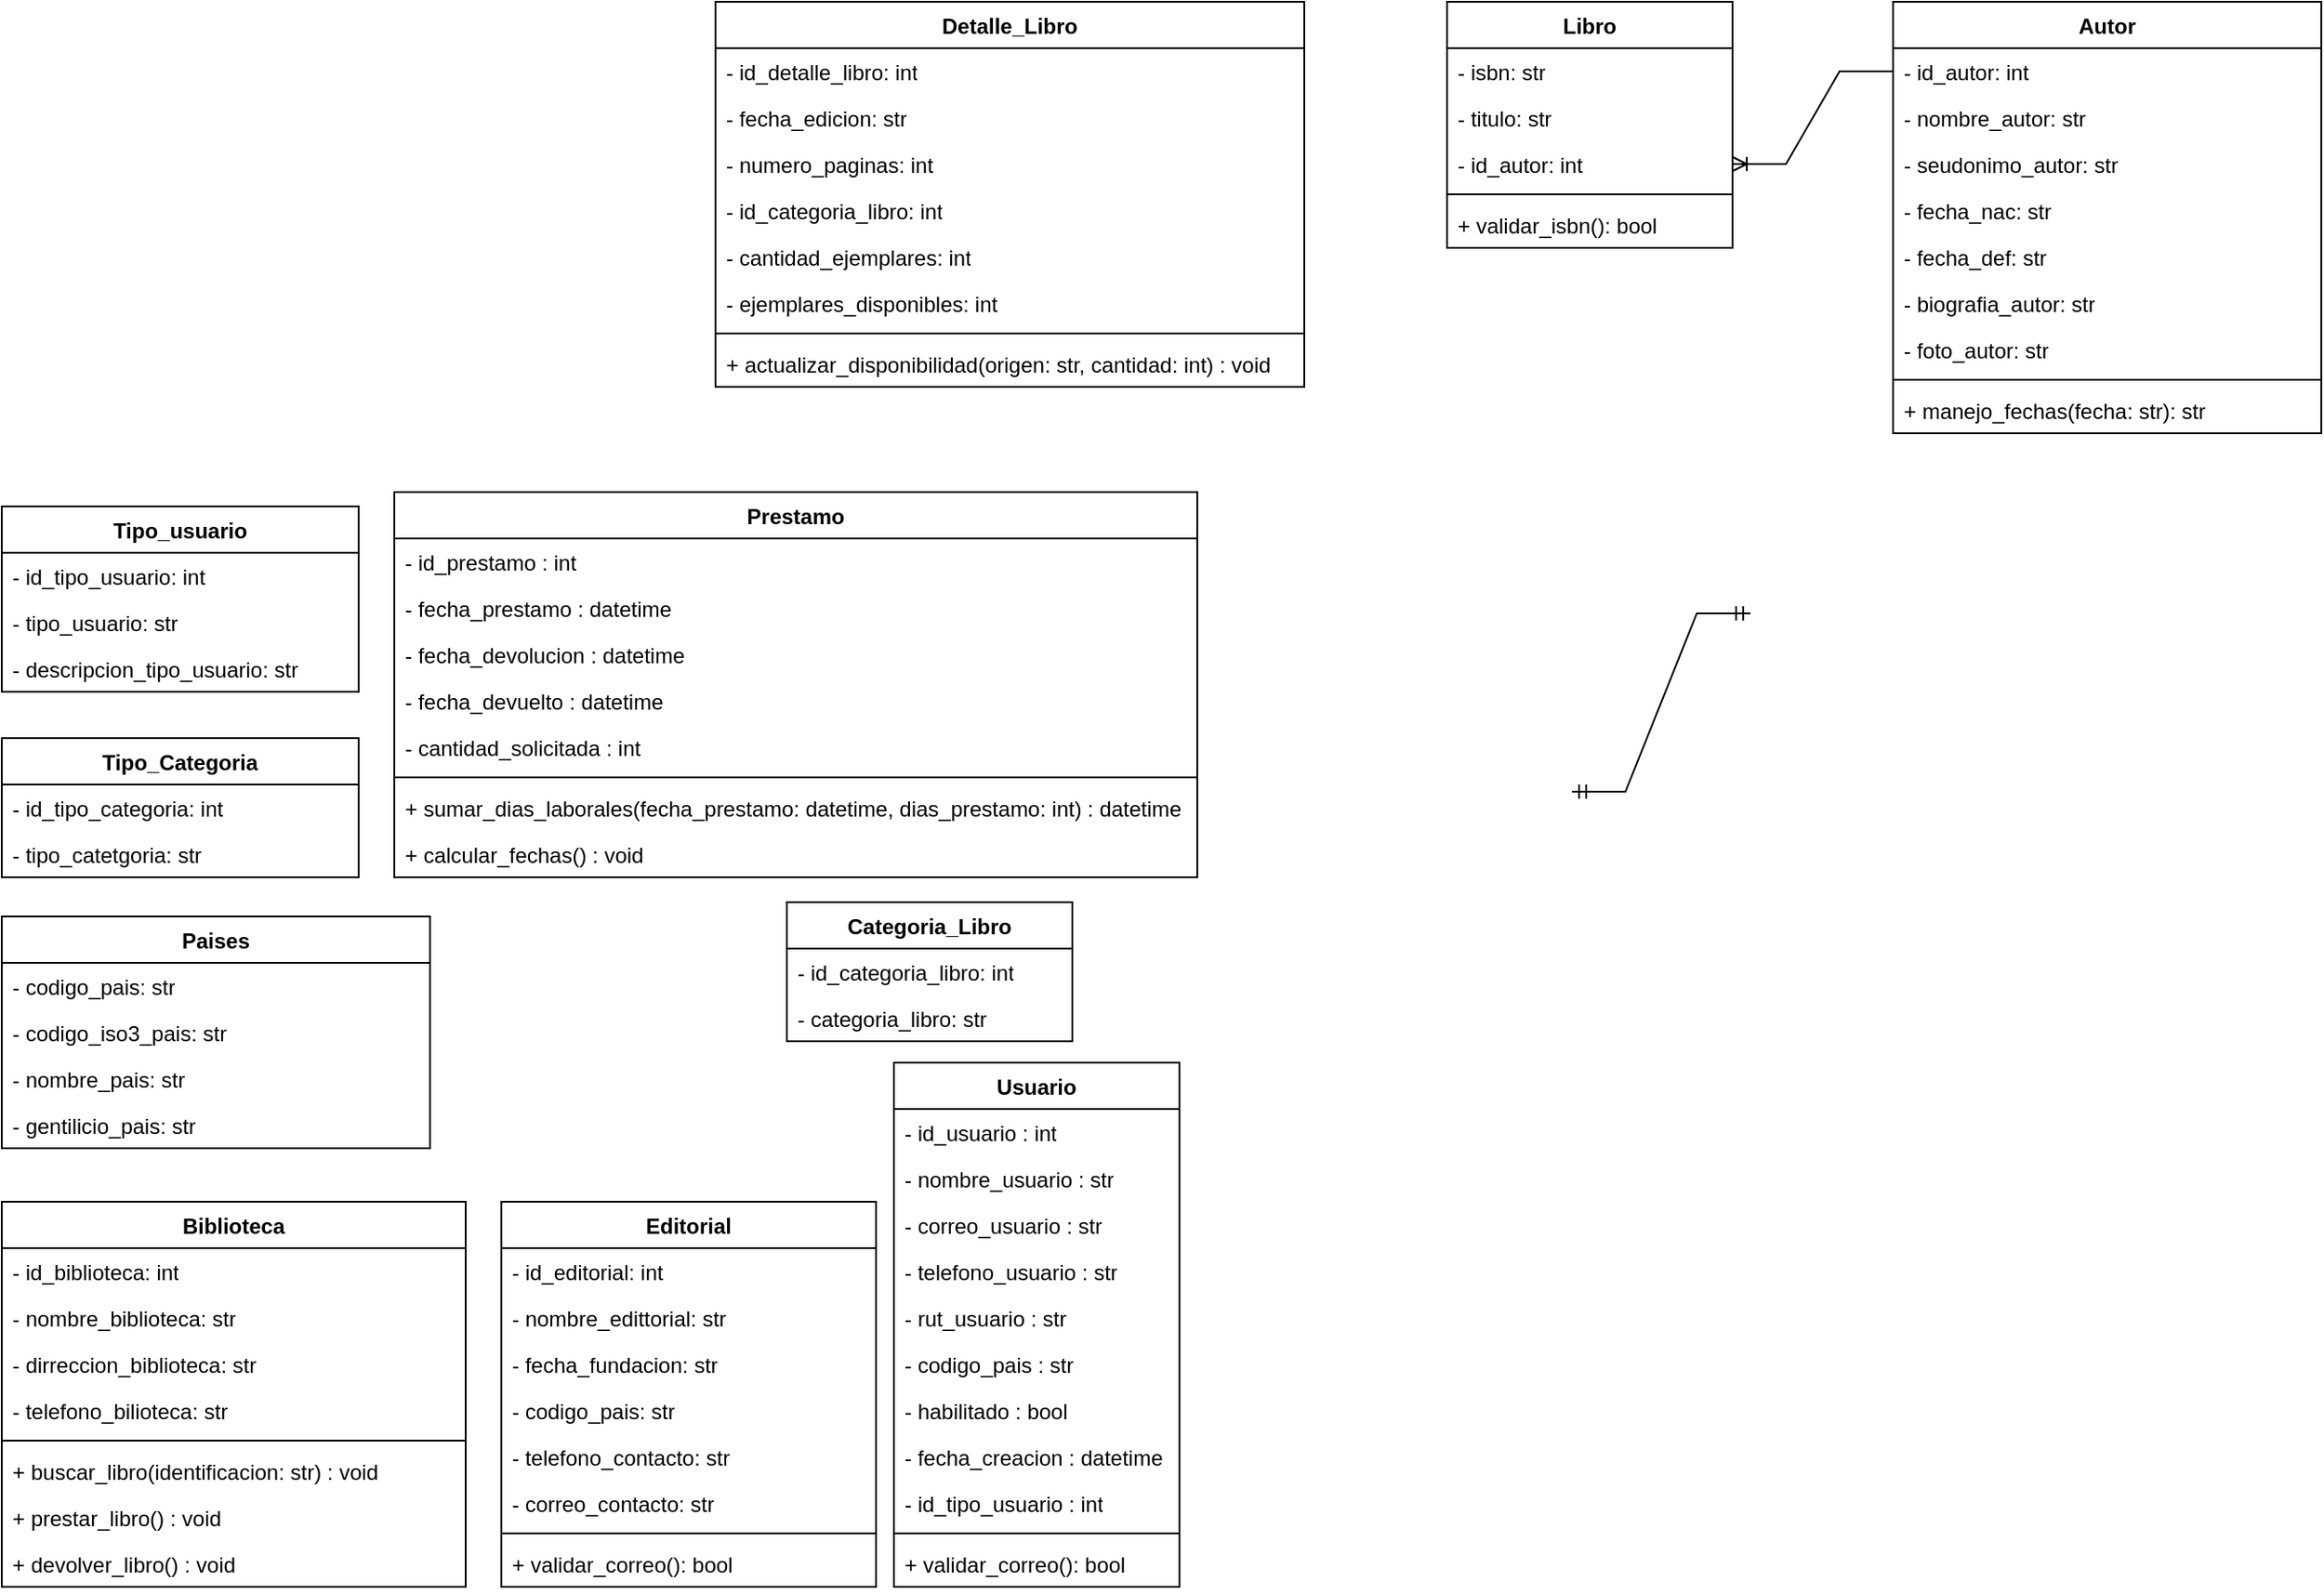 <mxfile version="24.7.8">
  <diagram name="Página-1" id="G0LMyIn8iOofQ99Z_jgs">
    <mxGraphModel dx="712" dy="861" grid="1" gridSize="10" guides="1" tooltips="1" connect="1" arrows="1" fold="1" page="1" pageScale="1" pageWidth="827" pageHeight="1169" math="0" shadow="0">
      <root>
        <mxCell id="0" />
        <mxCell id="1" parent="0" />
        <mxCell id="rNS2HbV7GtbA0sjUmiK6-1" value="Tipo_usuario" style="swimlane;fontStyle=1;align=center;verticalAlign=top;childLayout=stackLayout;horizontal=1;startSize=26;horizontalStack=0;resizeParent=1;resizeParentMax=0;resizeLast=0;collapsible=1;marginBottom=0;whiteSpace=wrap;html=1;" parent="1" vertex="1">
          <mxGeometry x="300" y="520" width="200" height="104" as="geometry" />
        </mxCell>
        <mxCell id="rNS2HbV7GtbA0sjUmiK6-24" value="- id_tipo_usuario: int&lt;span style=&quot;white-space: pre;&quot;&gt;&#x9;&lt;/span&gt;" style="text;strokeColor=none;fillColor=none;align=left;verticalAlign=top;spacingLeft=4;spacingRight=4;overflow=hidden;rotatable=0;points=[[0,0.5],[1,0.5]];portConstraint=eastwest;whiteSpace=wrap;html=1;" parent="rNS2HbV7GtbA0sjUmiK6-1" vertex="1">
          <mxGeometry y="26" width="200" height="26" as="geometry" />
        </mxCell>
        <mxCell id="rNS2HbV7GtbA0sjUmiK6-23" value="- tipo_usuario: str" style="text;strokeColor=none;fillColor=none;align=left;verticalAlign=top;spacingLeft=4;spacingRight=4;overflow=hidden;rotatable=0;points=[[0,0.5],[1,0.5]];portConstraint=eastwest;whiteSpace=wrap;html=1;" parent="rNS2HbV7GtbA0sjUmiK6-1" vertex="1">
          <mxGeometry y="52" width="200" height="26" as="geometry" />
        </mxCell>
        <mxCell id="rNS2HbV7GtbA0sjUmiK6-2" value="- descripcion_tipo_usuario: str" style="text;strokeColor=none;fillColor=none;align=left;verticalAlign=top;spacingLeft=4;spacingRight=4;overflow=hidden;rotatable=0;points=[[0,0.5],[1,0.5]];portConstraint=eastwest;whiteSpace=wrap;html=1;" parent="rNS2HbV7GtbA0sjUmiK6-1" vertex="1">
          <mxGeometry y="78" width="200" height="26" as="geometry" />
        </mxCell>
        <mxCell id="rNS2HbV7GtbA0sjUmiK6-5" value="Tipo_Categoria" style="swimlane;fontStyle=1;align=center;verticalAlign=top;childLayout=stackLayout;horizontal=1;startSize=26;horizontalStack=0;resizeParent=1;resizeParentMax=0;resizeLast=0;collapsible=1;marginBottom=0;whiteSpace=wrap;html=1;" parent="1" vertex="1">
          <mxGeometry x="300" y="650" width="200" height="78" as="geometry" />
        </mxCell>
        <mxCell id="rNS2HbV7GtbA0sjUmiK6-25" value="- id_tipo_categoria: int" style="text;strokeColor=none;fillColor=none;align=left;verticalAlign=top;spacingLeft=4;spacingRight=4;overflow=hidden;rotatable=0;points=[[0,0.5],[1,0.5]];portConstraint=eastwest;whiteSpace=wrap;html=1;" parent="rNS2HbV7GtbA0sjUmiK6-5" vertex="1">
          <mxGeometry y="26" width="200" height="26" as="geometry" />
        </mxCell>
        <mxCell id="rNS2HbV7GtbA0sjUmiK6-6" value="- tipo_catetgoria: str" style="text;strokeColor=none;fillColor=none;align=left;verticalAlign=top;spacingLeft=4;spacingRight=4;overflow=hidden;rotatable=0;points=[[0,0.5],[1,0.5]];portConstraint=eastwest;whiteSpace=wrap;html=1;" parent="rNS2HbV7GtbA0sjUmiK6-5" vertex="1">
          <mxGeometry y="52" width="200" height="26" as="geometry" />
        </mxCell>
        <mxCell id="rNS2HbV7GtbA0sjUmiK6-9" value="Autor" style="swimlane;fontStyle=1;align=center;verticalAlign=top;childLayout=stackLayout;horizontal=1;startSize=26;horizontalStack=0;resizeParent=1;resizeParentMax=0;resizeLast=0;collapsible=1;marginBottom=0;whiteSpace=wrap;html=1;" parent="1" vertex="1">
          <mxGeometry x="1360" y="237" width="240" height="242" as="geometry" />
        </mxCell>
        <mxCell id="rNS2HbV7GtbA0sjUmiK6-10" value="- id_autor: int" style="text;strokeColor=none;fillColor=none;align=left;verticalAlign=top;spacingLeft=4;spacingRight=4;overflow=hidden;rotatable=0;points=[[0,0.5],[1,0.5]];portConstraint=eastwest;whiteSpace=wrap;html=1;" parent="rNS2HbV7GtbA0sjUmiK6-9" vertex="1">
          <mxGeometry y="26" width="240" height="26" as="geometry" />
        </mxCell>
        <mxCell id="rNS2HbV7GtbA0sjUmiK6-17" value="- nombre_autor: str" style="text;strokeColor=none;fillColor=none;align=left;verticalAlign=top;spacingLeft=4;spacingRight=4;overflow=hidden;rotatable=0;points=[[0,0.5],[1,0.5]];portConstraint=eastwest;whiteSpace=wrap;html=1;" parent="rNS2HbV7GtbA0sjUmiK6-9" vertex="1">
          <mxGeometry y="52" width="240" height="26" as="geometry" />
        </mxCell>
        <mxCell id="rNS2HbV7GtbA0sjUmiK6-18" value="- seudonimo_autor: str" style="text;strokeColor=none;fillColor=none;align=left;verticalAlign=top;spacingLeft=4;spacingRight=4;overflow=hidden;rotatable=0;points=[[0,0.5],[1,0.5]];portConstraint=eastwest;whiteSpace=wrap;html=1;" parent="rNS2HbV7GtbA0sjUmiK6-9" vertex="1">
          <mxGeometry y="78" width="240" height="26" as="geometry" />
        </mxCell>
        <mxCell id="rNS2HbV7GtbA0sjUmiK6-19" value="- fecha_nac: str" style="text;strokeColor=none;fillColor=none;align=left;verticalAlign=top;spacingLeft=4;spacingRight=4;overflow=hidden;rotatable=0;points=[[0,0.5],[1,0.5]];portConstraint=eastwest;whiteSpace=wrap;html=1;" parent="rNS2HbV7GtbA0sjUmiK6-9" vertex="1">
          <mxGeometry y="104" width="240" height="26" as="geometry" />
        </mxCell>
        <mxCell id="rNS2HbV7GtbA0sjUmiK6-21" value="- fecha_def: str" style="text;strokeColor=none;fillColor=none;align=left;verticalAlign=top;spacingLeft=4;spacingRight=4;overflow=hidden;rotatable=0;points=[[0,0.5],[1,0.5]];portConstraint=eastwest;whiteSpace=wrap;html=1;" parent="rNS2HbV7GtbA0sjUmiK6-9" vertex="1">
          <mxGeometry y="130" width="240" height="26" as="geometry" />
        </mxCell>
        <mxCell id="rNS2HbV7GtbA0sjUmiK6-22" value="- biografia_autor: str" style="text;strokeColor=none;fillColor=none;align=left;verticalAlign=top;spacingLeft=4;spacingRight=4;overflow=hidden;rotatable=0;points=[[0,0.5],[1,0.5]];portConstraint=eastwest;whiteSpace=wrap;html=1;" parent="rNS2HbV7GtbA0sjUmiK6-9" vertex="1">
          <mxGeometry y="156" width="240" height="26" as="geometry" />
        </mxCell>
        <mxCell id="rNS2HbV7GtbA0sjUmiK6-20" value="- foto_autor: str" style="text;strokeColor=none;fillColor=none;align=left;verticalAlign=top;spacingLeft=4;spacingRight=4;overflow=hidden;rotatable=0;points=[[0,0.5],[1,0.5]];portConstraint=eastwest;whiteSpace=wrap;html=1;" parent="rNS2HbV7GtbA0sjUmiK6-9" vertex="1">
          <mxGeometry y="182" width="240" height="26" as="geometry" />
        </mxCell>
        <mxCell id="rNS2HbV7GtbA0sjUmiK6-11" value="" style="line;strokeWidth=1;fillColor=none;align=left;verticalAlign=middle;spacingTop=-1;spacingLeft=3;spacingRight=3;rotatable=0;labelPosition=right;points=[];portConstraint=eastwest;strokeColor=inherit;" parent="rNS2HbV7GtbA0sjUmiK6-9" vertex="1">
          <mxGeometry y="208" width="240" height="8" as="geometry" />
        </mxCell>
        <mxCell id="rNS2HbV7GtbA0sjUmiK6-12" value="+ manejo_fechas(fecha: str): str" style="text;strokeColor=none;fillColor=none;align=left;verticalAlign=top;spacingLeft=4;spacingRight=4;overflow=hidden;rotatable=0;points=[[0,0.5],[1,0.5]];portConstraint=eastwest;whiteSpace=wrap;html=1;" parent="rNS2HbV7GtbA0sjUmiK6-9" vertex="1">
          <mxGeometry y="216" width="240" height="26" as="geometry" />
        </mxCell>
        <mxCell id="rNS2HbV7GtbA0sjUmiK6-13" value="Paises" style="swimlane;fontStyle=1;align=center;verticalAlign=top;childLayout=stackLayout;horizontal=1;startSize=26;horizontalStack=0;resizeParent=1;resizeParentMax=0;resizeLast=0;collapsible=1;marginBottom=0;whiteSpace=wrap;html=1;" parent="1" vertex="1">
          <mxGeometry x="300" y="750" width="240" height="130" as="geometry" />
        </mxCell>
        <mxCell id="rNS2HbV7GtbA0sjUmiK6-14" value="- codigo_pais: str" style="text;strokeColor=none;fillColor=none;align=left;verticalAlign=top;spacingLeft=4;spacingRight=4;overflow=hidden;rotatable=0;points=[[0,0.5],[1,0.5]];portConstraint=eastwest;whiteSpace=wrap;html=1;" parent="rNS2HbV7GtbA0sjUmiK6-13" vertex="1">
          <mxGeometry y="26" width="240" height="26" as="geometry" />
        </mxCell>
        <mxCell id="rNS2HbV7GtbA0sjUmiK6-26" value="- codigo_iso3_pais: str" style="text;strokeColor=none;fillColor=none;align=left;verticalAlign=top;spacingLeft=4;spacingRight=4;overflow=hidden;rotatable=0;points=[[0,0.5],[1,0.5]];portConstraint=eastwest;whiteSpace=wrap;html=1;" parent="rNS2HbV7GtbA0sjUmiK6-13" vertex="1">
          <mxGeometry y="52" width="240" height="26" as="geometry" />
        </mxCell>
        <mxCell id="rNS2HbV7GtbA0sjUmiK6-29" value="- nombre_pais: str" style="text;strokeColor=none;fillColor=none;align=left;verticalAlign=top;spacingLeft=4;spacingRight=4;overflow=hidden;rotatable=0;points=[[0,0.5],[1,0.5]];portConstraint=eastwest;whiteSpace=wrap;html=1;" parent="rNS2HbV7GtbA0sjUmiK6-13" vertex="1">
          <mxGeometry y="78" width="240" height="26" as="geometry" />
        </mxCell>
        <mxCell id="rNS2HbV7GtbA0sjUmiK6-27" value="- gentilicio_pais: str" style="text;strokeColor=none;fillColor=none;align=left;verticalAlign=top;spacingLeft=4;spacingRight=4;overflow=hidden;rotatable=0;points=[[0,0.5],[1,0.5]];portConstraint=eastwest;whiteSpace=wrap;html=1;" parent="rNS2HbV7GtbA0sjUmiK6-13" vertex="1">
          <mxGeometry y="104" width="240" height="26" as="geometry" />
        </mxCell>
        <mxCell id="rNS2HbV7GtbA0sjUmiK6-34" value="Libro" style="swimlane;fontStyle=1;align=center;verticalAlign=top;childLayout=stackLayout;horizontal=1;startSize=26;horizontalStack=0;resizeParent=1;resizeParentMax=0;resizeLast=0;collapsible=1;marginBottom=0;whiteSpace=wrap;html=1;" parent="1" vertex="1">
          <mxGeometry x="1110" y="237" width="160" height="138" as="geometry" />
        </mxCell>
        <mxCell id="rNS2HbV7GtbA0sjUmiK6-35" value="- isbn: str" style="text;strokeColor=none;fillColor=none;align=left;verticalAlign=top;spacingLeft=4;spacingRight=4;overflow=hidden;rotatable=0;points=[[0,0.5],[1,0.5]];portConstraint=eastwest;whiteSpace=wrap;html=1;" parent="rNS2HbV7GtbA0sjUmiK6-34" vertex="1">
          <mxGeometry y="26" width="160" height="26" as="geometry" />
        </mxCell>
        <mxCell id="rNS2HbV7GtbA0sjUmiK6-38" value="- titulo: str" style="text;strokeColor=none;fillColor=none;align=left;verticalAlign=top;spacingLeft=4;spacingRight=4;overflow=hidden;rotatable=0;points=[[0,0.5],[1,0.5]];portConstraint=eastwest;whiteSpace=wrap;html=1;" parent="rNS2HbV7GtbA0sjUmiK6-34" vertex="1">
          <mxGeometry y="52" width="160" height="26" as="geometry" />
        </mxCell>
        <mxCell id="rNS2HbV7GtbA0sjUmiK6-39" value="- id_autor: int" style="text;strokeColor=none;fillColor=none;align=left;verticalAlign=top;spacingLeft=4;spacingRight=4;overflow=hidden;rotatable=0;points=[[0,0.5],[1,0.5]];portConstraint=eastwest;whiteSpace=wrap;html=1;" parent="rNS2HbV7GtbA0sjUmiK6-34" vertex="1">
          <mxGeometry y="78" width="160" height="26" as="geometry" />
        </mxCell>
        <mxCell id="rNS2HbV7GtbA0sjUmiK6-36" value="" style="line;strokeWidth=1;fillColor=none;align=left;verticalAlign=middle;spacingTop=-1;spacingLeft=3;spacingRight=3;rotatable=0;labelPosition=right;points=[];portConstraint=eastwest;strokeColor=inherit;" parent="rNS2HbV7GtbA0sjUmiK6-34" vertex="1">
          <mxGeometry y="104" width="160" height="8" as="geometry" />
        </mxCell>
        <mxCell id="rNS2HbV7GtbA0sjUmiK6-37" value="+ validar_isbn(): bool" style="text;strokeColor=none;fillColor=none;align=left;verticalAlign=top;spacingLeft=4;spacingRight=4;overflow=hidden;rotatable=0;points=[[0,0.5],[1,0.5]];portConstraint=eastwest;whiteSpace=wrap;html=1;" parent="rNS2HbV7GtbA0sjUmiK6-34" vertex="1">
          <mxGeometry y="112" width="160" height="26" as="geometry" />
        </mxCell>
        <mxCell id="rNS2HbV7GtbA0sjUmiK6-40" value="Editorial" style="swimlane;fontStyle=1;align=center;verticalAlign=top;childLayout=stackLayout;horizontal=1;startSize=26;horizontalStack=0;resizeParent=1;resizeParentMax=0;resizeLast=0;collapsible=1;marginBottom=0;whiteSpace=wrap;html=1;" parent="1" vertex="1">
          <mxGeometry x="580" y="910" width="210" height="216" as="geometry" />
        </mxCell>
        <mxCell id="rNS2HbV7GtbA0sjUmiK6-41" value="- id_editorial: int" style="text;strokeColor=none;fillColor=none;align=left;verticalAlign=top;spacingLeft=4;spacingRight=4;overflow=hidden;rotatable=0;points=[[0,0.5],[1,0.5]];portConstraint=eastwest;whiteSpace=wrap;html=1;" parent="rNS2HbV7GtbA0sjUmiK6-40" vertex="1">
          <mxGeometry y="26" width="210" height="26" as="geometry" />
        </mxCell>
        <mxCell id="rNS2HbV7GtbA0sjUmiK6-45" value="- nombre_edittorial: str" style="text;strokeColor=none;fillColor=none;align=left;verticalAlign=top;spacingLeft=4;spacingRight=4;overflow=hidden;rotatable=0;points=[[0,0.5],[1,0.5]];portConstraint=eastwest;whiteSpace=wrap;html=1;" parent="rNS2HbV7GtbA0sjUmiK6-40" vertex="1">
          <mxGeometry y="52" width="210" height="26" as="geometry" />
        </mxCell>
        <mxCell id="rNS2HbV7GtbA0sjUmiK6-47" value="- fecha_fundacion: str" style="text;strokeColor=none;fillColor=none;align=left;verticalAlign=top;spacingLeft=4;spacingRight=4;overflow=hidden;rotatable=0;points=[[0,0.5],[1,0.5]];portConstraint=eastwest;whiteSpace=wrap;html=1;" parent="rNS2HbV7GtbA0sjUmiK6-40" vertex="1">
          <mxGeometry y="78" width="210" height="26" as="geometry" />
        </mxCell>
        <mxCell id="rNS2HbV7GtbA0sjUmiK6-48" value="- codigo_pais: str" style="text;strokeColor=none;fillColor=none;align=left;verticalAlign=top;spacingLeft=4;spacingRight=4;overflow=hidden;rotatable=0;points=[[0,0.5],[1,0.5]];portConstraint=eastwest;whiteSpace=wrap;html=1;" parent="rNS2HbV7GtbA0sjUmiK6-40" vertex="1">
          <mxGeometry y="104" width="210" height="26" as="geometry" />
        </mxCell>
        <mxCell id="rNS2HbV7GtbA0sjUmiK6-46" value="- telefono_contacto: str" style="text;strokeColor=none;fillColor=none;align=left;verticalAlign=top;spacingLeft=4;spacingRight=4;overflow=hidden;rotatable=0;points=[[0,0.5],[1,0.5]];portConstraint=eastwest;whiteSpace=wrap;html=1;" parent="rNS2HbV7GtbA0sjUmiK6-40" vertex="1">
          <mxGeometry y="130" width="210" height="26" as="geometry" />
        </mxCell>
        <mxCell id="rNS2HbV7GtbA0sjUmiK6-44" value="- correo_contacto: str" style="text;strokeColor=none;fillColor=none;align=left;verticalAlign=top;spacingLeft=4;spacingRight=4;overflow=hidden;rotatable=0;points=[[0,0.5],[1,0.5]];portConstraint=eastwest;whiteSpace=wrap;html=1;" parent="rNS2HbV7GtbA0sjUmiK6-40" vertex="1">
          <mxGeometry y="156" width="210" height="26" as="geometry" />
        </mxCell>
        <mxCell id="rNS2HbV7GtbA0sjUmiK6-42" value="" style="line;strokeWidth=1;fillColor=none;align=left;verticalAlign=middle;spacingTop=-1;spacingLeft=3;spacingRight=3;rotatable=0;labelPosition=right;points=[];portConstraint=eastwest;strokeColor=inherit;" parent="rNS2HbV7GtbA0sjUmiK6-40" vertex="1">
          <mxGeometry y="182" width="210" height="8" as="geometry" />
        </mxCell>
        <mxCell id="rNS2HbV7GtbA0sjUmiK6-43" value="+ validar_correo(): bool" style="text;strokeColor=none;fillColor=none;align=left;verticalAlign=top;spacingLeft=4;spacingRight=4;overflow=hidden;rotatable=0;points=[[0,0.5],[1,0.5]];portConstraint=eastwest;whiteSpace=wrap;html=1;" parent="rNS2HbV7GtbA0sjUmiK6-40" vertex="1">
          <mxGeometry y="190" width="210" height="26" as="geometry" />
        </mxCell>
        <mxCell id="rNS2HbV7GtbA0sjUmiK6-52" value="Detalle_Libro" style="swimlane;fontStyle=1;align=center;verticalAlign=top;childLayout=stackLayout;horizontal=1;startSize=26;horizontalStack=0;resizeParent=1;resizeParentMax=0;resizeLast=0;collapsible=1;marginBottom=0;whiteSpace=wrap;html=1;" parent="1" vertex="1">
          <mxGeometry x="700" y="237" width="330" height="216" as="geometry" />
        </mxCell>
        <mxCell id="rNS2HbV7GtbA0sjUmiK6-56" value="- id_detalle_libro: int" style="text;strokeColor=none;fillColor=none;align=left;verticalAlign=top;spacingLeft=4;spacingRight=4;overflow=hidden;rotatable=0;points=[[0,0.5],[1,0.5]];portConstraint=eastwest;whiteSpace=wrap;html=1;" parent="rNS2HbV7GtbA0sjUmiK6-52" vertex="1">
          <mxGeometry y="26" width="330" height="26" as="geometry" />
        </mxCell>
        <mxCell id="rNS2HbV7GtbA0sjUmiK6-53" value="- fecha_edicion: str" style="text;strokeColor=none;fillColor=none;align=left;verticalAlign=top;spacingLeft=4;spacingRight=4;overflow=hidden;rotatable=0;points=[[0,0.5],[1,0.5]];portConstraint=eastwest;whiteSpace=wrap;html=1;" parent="rNS2HbV7GtbA0sjUmiK6-52" vertex="1">
          <mxGeometry y="52" width="330" height="26" as="geometry" />
        </mxCell>
        <mxCell id="rNS2HbV7GtbA0sjUmiK6-58" value="- numero_paginas: int" style="text;strokeColor=none;fillColor=none;align=left;verticalAlign=top;spacingLeft=4;spacingRight=4;overflow=hidden;rotatable=0;points=[[0,0.5],[1,0.5]];portConstraint=eastwest;whiteSpace=wrap;html=1;" parent="rNS2HbV7GtbA0sjUmiK6-52" vertex="1">
          <mxGeometry y="78" width="330" height="26" as="geometry" />
        </mxCell>
        <mxCell id="rNS2HbV7GtbA0sjUmiK6-59" value="- id_categoria_libro: int" style="text;strokeColor=none;fillColor=none;align=left;verticalAlign=top;spacingLeft=4;spacingRight=4;overflow=hidden;rotatable=0;points=[[0,0.5],[1,0.5]];portConstraint=eastwest;whiteSpace=wrap;html=1;" parent="rNS2HbV7GtbA0sjUmiK6-52" vertex="1">
          <mxGeometry y="104" width="330" height="26" as="geometry" />
        </mxCell>
        <mxCell id="rNS2HbV7GtbA0sjUmiK6-60" value="- cantidad_ejemplares: int" style="text;strokeColor=none;fillColor=none;align=left;verticalAlign=top;spacingLeft=4;spacingRight=4;overflow=hidden;rotatable=0;points=[[0,0.5],[1,0.5]];portConstraint=eastwest;whiteSpace=wrap;html=1;" parent="rNS2HbV7GtbA0sjUmiK6-52" vertex="1">
          <mxGeometry y="130" width="330" height="26" as="geometry" />
        </mxCell>
        <mxCell id="rNS2HbV7GtbA0sjUmiK6-57" value="- ejemplares_disponibles: int" style="text;strokeColor=none;fillColor=none;align=left;verticalAlign=top;spacingLeft=4;spacingRight=4;overflow=hidden;rotatable=0;points=[[0,0.5],[1,0.5]];portConstraint=eastwest;whiteSpace=wrap;html=1;" parent="rNS2HbV7GtbA0sjUmiK6-52" vertex="1">
          <mxGeometry y="156" width="330" height="26" as="geometry" />
        </mxCell>
        <mxCell id="rNS2HbV7GtbA0sjUmiK6-54" value="" style="line;strokeWidth=1;fillColor=none;align=left;verticalAlign=middle;spacingTop=-1;spacingLeft=3;spacingRight=3;rotatable=0;labelPosition=right;points=[];portConstraint=eastwest;strokeColor=inherit;" parent="rNS2HbV7GtbA0sjUmiK6-52" vertex="1">
          <mxGeometry y="182" width="330" height="8" as="geometry" />
        </mxCell>
        <mxCell id="rNS2HbV7GtbA0sjUmiK6-55" value="+ actualizar_disponibilidad(origen: str, cantidad: int) : void" style="text;strokeColor=none;fillColor=none;align=left;verticalAlign=top;spacingLeft=4;spacingRight=4;overflow=hidden;rotatable=0;points=[[0,0.5],[1,0.5]];portConstraint=eastwest;whiteSpace=wrap;html=1;" parent="rNS2HbV7GtbA0sjUmiK6-52" vertex="1">
          <mxGeometry y="190" width="330" height="26" as="geometry" />
        </mxCell>
        <mxCell id="rNS2HbV7GtbA0sjUmiK6-61" value="Categoria_Libro" style="swimlane;fontStyle=1;align=center;verticalAlign=top;childLayout=stackLayout;horizontal=1;startSize=26;horizontalStack=0;resizeParent=1;resizeParentMax=0;resizeLast=0;collapsible=1;marginBottom=0;whiteSpace=wrap;html=1;" parent="1" vertex="1">
          <mxGeometry x="740" y="742" width="160" height="78" as="geometry" />
        </mxCell>
        <mxCell id="rNS2HbV7GtbA0sjUmiK6-62" value="- id_categoria_libro: int" style="text;strokeColor=none;fillColor=none;align=left;verticalAlign=top;spacingLeft=4;spacingRight=4;overflow=hidden;rotatable=0;points=[[0,0.5],[1,0.5]];portConstraint=eastwest;whiteSpace=wrap;html=1;" parent="rNS2HbV7GtbA0sjUmiK6-61" vertex="1">
          <mxGeometry y="26" width="160" height="26" as="geometry" />
        </mxCell>
        <mxCell id="rNS2HbV7GtbA0sjUmiK6-65" value="- categoria_libro: str" style="text;strokeColor=none;fillColor=none;align=left;verticalAlign=top;spacingLeft=4;spacingRight=4;overflow=hidden;rotatable=0;points=[[0,0.5],[1,0.5]];portConstraint=eastwest;whiteSpace=wrap;html=1;" parent="rNS2HbV7GtbA0sjUmiK6-61" vertex="1">
          <mxGeometry y="52" width="160" height="26" as="geometry" />
        </mxCell>
        <mxCell id="rNS2HbV7GtbA0sjUmiK6-66" value="Biblioteca" style="swimlane;fontStyle=1;align=center;verticalAlign=top;childLayout=stackLayout;horizontal=1;startSize=26;horizontalStack=0;resizeParent=1;resizeParentMax=0;resizeLast=0;collapsible=1;marginBottom=0;whiteSpace=wrap;html=1;" parent="1" vertex="1">
          <mxGeometry x="300" y="910" width="260" height="216" as="geometry" />
        </mxCell>
        <mxCell id="rNS2HbV7GtbA0sjUmiK6-67" value="- id_biblioteca: int" style="text;strokeColor=none;fillColor=none;align=left;verticalAlign=top;spacingLeft=4;spacingRight=4;overflow=hidden;rotatable=0;points=[[0,0.5],[1,0.5]];portConstraint=eastwest;whiteSpace=wrap;html=1;" parent="rNS2HbV7GtbA0sjUmiK6-66" vertex="1">
          <mxGeometry y="26" width="260" height="26" as="geometry" />
        </mxCell>
        <mxCell id="rNS2HbV7GtbA0sjUmiK6-73" value="- nombre_biblioteca: str" style="text;strokeColor=none;fillColor=none;align=left;verticalAlign=top;spacingLeft=4;spacingRight=4;overflow=hidden;rotatable=0;points=[[0,0.5],[1,0.5]];portConstraint=eastwest;whiteSpace=wrap;html=1;" parent="rNS2HbV7GtbA0sjUmiK6-66" vertex="1">
          <mxGeometry y="52" width="260" height="26" as="geometry" />
        </mxCell>
        <mxCell id="rNS2HbV7GtbA0sjUmiK6-72" value="- dirreccion_biblioteca: str" style="text;strokeColor=none;fillColor=none;align=left;verticalAlign=top;spacingLeft=4;spacingRight=4;overflow=hidden;rotatable=0;points=[[0,0.5],[1,0.5]];portConstraint=eastwest;whiteSpace=wrap;html=1;" parent="rNS2HbV7GtbA0sjUmiK6-66" vertex="1">
          <mxGeometry y="78" width="260" height="26" as="geometry" />
        </mxCell>
        <mxCell id="rNS2HbV7GtbA0sjUmiK6-74" value="- telefono_bilioteca: str" style="text;strokeColor=none;fillColor=none;align=left;verticalAlign=top;spacingLeft=4;spacingRight=4;overflow=hidden;rotatable=0;points=[[0,0.5],[1,0.5]];portConstraint=eastwest;whiteSpace=wrap;html=1;" parent="rNS2HbV7GtbA0sjUmiK6-66" vertex="1">
          <mxGeometry y="104" width="260" height="26" as="geometry" />
        </mxCell>
        <mxCell id="rNS2HbV7GtbA0sjUmiK6-68" value="" style="line;strokeWidth=1;fillColor=none;align=left;verticalAlign=middle;spacingTop=-1;spacingLeft=3;spacingRight=3;rotatable=0;labelPosition=right;points=[];portConstraint=eastwest;strokeColor=inherit;" parent="rNS2HbV7GtbA0sjUmiK6-66" vertex="1">
          <mxGeometry y="130" width="260" height="8" as="geometry" />
        </mxCell>
        <mxCell id="rNS2HbV7GtbA0sjUmiK6-69" value="+ buscar_libro(identificacion: str) : void" style="text;strokeColor=none;fillColor=none;align=left;verticalAlign=top;spacingLeft=4;spacingRight=4;overflow=hidden;rotatable=0;points=[[0,0.5],[1,0.5]];portConstraint=eastwest;whiteSpace=wrap;html=1;" parent="rNS2HbV7GtbA0sjUmiK6-66" vertex="1">
          <mxGeometry y="138" width="260" height="26" as="geometry" />
        </mxCell>
        <mxCell id="rNS2HbV7GtbA0sjUmiK6-75" value="+ prestar_libro() : void " style="text;strokeColor=none;fillColor=none;align=left;verticalAlign=top;spacingLeft=4;spacingRight=4;overflow=hidden;rotatable=0;points=[[0,0.5],[1,0.5]];portConstraint=eastwest;whiteSpace=wrap;html=1;" parent="rNS2HbV7GtbA0sjUmiK6-66" vertex="1">
          <mxGeometry y="164" width="260" height="26" as="geometry" />
        </mxCell>
        <mxCell id="rNS2HbV7GtbA0sjUmiK6-76" value="+ devolver_libro() : void  " style="text;strokeColor=none;fillColor=none;align=left;verticalAlign=top;spacingLeft=4;spacingRight=4;overflow=hidden;rotatable=0;points=[[0,0.5],[1,0.5]];portConstraint=eastwest;whiteSpace=wrap;html=1;" parent="rNS2HbV7GtbA0sjUmiK6-66" vertex="1">
          <mxGeometry y="190" width="260" height="26" as="geometry" />
        </mxCell>
        <mxCell id="rNS2HbV7GtbA0sjUmiK6-77" value="Prestamo" style="swimlane;fontStyle=1;align=center;verticalAlign=top;childLayout=stackLayout;horizontal=1;startSize=26;horizontalStack=0;resizeParent=1;resizeParentMax=0;resizeLast=0;collapsible=1;marginBottom=0;whiteSpace=wrap;html=1;" parent="1" vertex="1">
          <mxGeometry x="520" y="512" width="450" height="216" as="geometry" />
        </mxCell>
        <mxCell id="rNS2HbV7GtbA0sjUmiK6-81" value="- id_prestamo : int " style="text;strokeColor=none;fillColor=none;align=left;verticalAlign=top;spacingLeft=4;spacingRight=4;overflow=hidden;rotatable=0;points=[[0,0.5],[1,0.5]];portConstraint=eastwest;whiteSpace=wrap;html=1;" parent="rNS2HbV7GtbA0sjUmiK6-77" vertex="1">
          <mxGeometry y="26" width="450" height="26" as="geometry" />
        </mxCell>
        <mxCell id="rNS2HbV7GtbA0sjUmiK6-84" value="- fecha_prestamo : datetime" style="text;strokeColor=none;fillColor=none;align=left;verticalAlign=top;spacingLeft=4;spacingRight=4;overflow=hidden;rotatable=0;points=[[0,0.5],[1,0.5]];portConstraint=eastwest;whiteSpace=wrap;html=1;" parent="rNS2HbV7GtbA0sjUmiK6-77" vertex="1">
          <mxGeometry y="52" width="450" height="26" as="geometry" />
        </mxCell>
        <mxCell id="rNS2HbV7GtbA0sjUmiK6-83" value="- fecha_devolucion : datetime" style="text;strokeColor=none;fillColor=none;align=left;verticalAlign=top;spacingLeft=4;spacingRight=4;overflow=hidden;rotatable=0;points=[[0,0.5],[1,0.5]];portConstraint=eastwest;whiteSpace=wrap;html=1;" parent="rNS2HbV7GtbA0sjUmiK6-77" vertex="1">
          <mxGeometry y="78" width="450" height="26" as="geometry" />
        </mxCell>
        <mxCell id="rNS2HbV7GtbA0sjUmiK6-82" value="- fecha_devuelto : datetime" style="text;strokeColor=none;fillColor=none;align=left;verticalAlign=top;spacingLeft=4;spacingRight=4;overflow=hidden;rotatable=0;points=[[0,0.5],[1,0.5]];portConstraint=eastwest;whiteSpace=wrap;html=1;" parent="rNS2HbV7GtbA0sjUmiK6-77" vertex="1">
          <mxGeometry y="104" width="450" height="26" as="geometry" />
        </mxCell>
        <mxCell id="rNS2HbV7GtbA0sjUmiK6-78" value="- cantidad_solicitada : int" style="text;strokeColor=none;fillColor=none;align=left;verticalAlign=top;spacingLeft=4;spacingRight=4;overflow=hidden;rotatable=0;points=[[0,0.5],[1,0.5]];portConstraint=eastwest;whiteSpace=wrap;html=1;" parent="rNS2HbV7GtbA0sjUmiK6-77" vertex="1">
          <mxGeometry y="130" width="450" height="26" as="geometry" />
        </mxCell>
        <mxCell id="rNS2HbV7GtbA0sjUmiK6-79" value="" style="line;strokeWidth=1;fillColor=none;align=left;verticalAlign=middle;spacingTop=-1;spacingLeft=3;spacingRight=3;rotatable=0;labelPosition=right;points=[];portConstraint=eastwest;strokeColor=inherit;" parent="rNS2HbV7GtbA0sjUmiK6-77" vertex="1">
          <mxGeometry y="156" width="450" height="8" as="geometry" />
        </mxCell>
        <mxCell id="rNS2HbV7GtbA0sjUmiK6-80" value="+ sumar_dias_laborales(fecha_prestamo: datetime, dias_prestamo: int) : datetime" style="text;strokeColor=none;fillColor=none;align=left;verticalAlign=top;spacingLeft=4;spacingRight=4;overflow=hidden;rotatable=0;points=[[0,0.5],[1,0.5]];portConstraint=eastwest;whiteSpace=wrap;html=1;" parent="rNS2HbV7GtbA0sjUmiK6-77" vertex="1">
          <mxGeometry y="164" width="450" height="26" as="geometry" />
        </mxCell>
        <mxCell id="rNS2HbV7GtbA0sjUmiK6-85" value="+ calcular_fechas() : void" style="text;strokeColor=none;fillColor=none;align=left;verticalAlign=top;spacingLeft=4;spacingRight=4;overflow=hidden;rotatable=0;points=[[0,0.5],[1,0.5]];portConstraint=eastwest;whiteSpace=wrap;html=1;" parent="rNS2HbV7GtbA0sjUmiK6-77" vertex="1">
          <mxGeometry y="190" width="450" height="26" as="geometry" />
        </mxCell>
        <mxCell id="rNS2HbV7GtbA0sjUmiK6-86" value="Usuario" style="swimlane;fontStyle=1;align=center;verticalAlign=top;childLayout=stackLayout;horizontal=1;startSize=26;horizontalStack=0;resizeParent=1;resizeParentMax=0;resizeLast=0;collapsible=1;marginBottom=0;whiteSpace=wrap;html=1;" parent="1" vertex="1">
          <mxGeometry x="800" y="832" width="160" height="294" as="geometry" />
        </mxCell>
        <mxCell id="rNS2HbV7GtbA0sjUmiK6-87" value="- id_usuario : int " style="text;strokeColor=none;fillColor=none;align=left;verticalAlign=top;spacingLeft=4;spacingRight=4;overflow=hidden;rotatable=0;points=[[0,0.5],[1,0.5]];portConstraint=eastwest;whiteSpace=wrap;html=1;" parent="rNS2HbV7GtbA0sjUmiK6-86" vertex="1">
          <mxGeometry y="26" width="160" height="26" as="geometry" />
        </mxCell>
        <mxCell id="rNS2HbV7GtbA0sjUmiK6-95" value="- nombre_usuario : str" style="text;strokeColor=none;fillColor=none;align=left;verticalAlign=top;spacingLeft=4;spacingRight=4;overflow=hidden;rotatable=0;points=[[0,0.5],[1,0.5]];portConstraint=eastwest;whiteSpace=wrap;html=1;" parent="rNS2HbV7GtbA0sjUmiK6-86" vertex="1">
          <mxGeometry y="52" width="160" height="26" as="geometry" />
        </mxCell>
        <mxCell id="rNS2HbV7GtbA0sjUmiK6-97" value="- correo_usuario : str" style="text;strokeColor=none;fillColor=none;align=left;verticalAlign=top;spacingLeft=4;spacingRight=4;overflow=hidden;rotatable=0;points=[[0,0.5],[1,0.5]];portConstraint=eastwest;whiteSpace=wrap;html=1;" parent="rNS2HbV7GtbA0sjUmiK6-86" vertex="1">
          <mxGeometry y="78" width="160" height="26" as="geometry" />
        </mxCell>
        <mxCell id="rNS2HbV7GtbA0sjUmiK6-96" value="- telefono_usuario : str " style="text;strokeColor=none;fillColor=none;align=left;verticalAlign=top;spacingLeft=4;spacingRight=4;overflow=hidden;rotatable=0;points=[[0,0.5],[1,0.5]];portConstraint=eastwest;whiteSpace=wrap;html=1;" parent="rNS2HbV7GtbA0sjUmiK6-86" vertex="1">
          <mxGeometry y="104" width="160" height="26" as="geometry" />
        </mxCell>
        <mxCell id="rNS2HbV7GtbA0sjUmiK6-92" value=" - rut_usuario : str  " style="text;strokeColor=none;fillColor=none;align=left;verticalAlign=top;spacingLeft=4;spacingRight=4;overflow=hidden;rotatable=0;points=[[0,0.5],[1,0.5]];portConstraint=eastwest;whiteSpace=wrap;html=1;" parent="rNS2HbV7GtbA0sjUmiK6-86" vertex="1">
          <mxGeometry y="130" width="160" height="26" as="geometry" />
        </mxCell>
        <mxCell id="rNS2HbV7GtbA0sjUmiK6-94" value="- codigo_pais : str  " style="text;strokeColor=none;fillColor=none;align=left;verticalAlign=top;spacingLeft=4;spacingRight=4;overflow=hidden;rotatable=0;points=[[0,0.5],[1,0.5]];portConstraint=eastwest;whiteSpace=wrap;html=1;" parent="rNS2HbV7GtbA0sjUmiK6-86" vertex="1">
          <mxGeometry y="156" width="160" height="26" as="geometry" />
        </mxCell>
        <mxCell id="rNS2HbV7GtbA0sjUmiK6-93" value="- habilitado : bool" style="text;strokeColor=none;fillColor=none;align=left;verticalAlign=top;spacingLeft=4;spacingRight=4;overflow=hidden;rotatable=0;points=[[0,0.5],[1,0.5]];portConstraint=eastwest;whiteSpace=wrap;html=1;" parent="rNS2HbV7GtbA0sjUmiK6-86" vertex="1">
          <mxGeometry y="182" width="160" height="26" as="geometry" />
        </mxCell>
        <mxCell id="rNS2HbV7GtbA0sjUmiK6-91" value="- fecha_creacion : datetime" style="text;strokeColor=none;fillColor=none;align=left;verticalAlign=top;spacingLeft=4;spacingRight=4;overflow=hidden;rotatable=0;points=[[0,0.5],[1,0.5]];portConstraint=eastwest;whiteSpace=wrap;html=1;" parent="rNS2HbV7GtbA0sjUmiK6-86" vertex="1">
          <mxGeometry y="208" width="160" height="26" as="geometry" />
        </mxCell>
        <mxCell id="rNS2HbV7GtbA0sjUmiK6-90" value="- id_tipo_usuario : int" style="text;strokeColor=none;fillColor=none;align=left;verticalAlign=top;spacingLeft=4;spacingRight=4;overflow=hidden;rotatable=0;points=[[0,0.5],[1,0.5]];portConstraint=eastwest;whiteSpace=wrap;html=1;" parent="rNS2HbV7GtbA0sjUmiK6-86" vertex="1">
          <mxGeometry y="234" width="160" height="26" as="geometry" />
        </mxCell>
        <mxCell id="rNS2HbV7GtbA0sjUmiK6-88" value="" style="line;strokeWidth=1;fillColor=none;align=left;verticalAlign=middle;spacingTop=-1;spacingLeft=3;spacingRight=3;rotatable=0;labelPosition=right;points=[];portConstraint=eastwest;strokeColor=inherit;" parent="rNS2HbV7GtbA0sjUmiK6-86" vertex="1">
          <mxGeometry y="260" width="160" height="8" as="geometry" />
        </mxCell>
        <mxCell id="rNS2HbV7GtbA0sjUmiK6-89" value="+ validar_correo(): bool" style="text;strokeColor=none;fillColor=none;align=left;verticalAlign=top;spacingLeft=4;spacingRight=4;overflow=hidden;rotatable=0;points=[[0,0.5],[1,0.5]];portConstraint=eastwest;whiteSpace=wrap;html=1;" parent="rNS2HbV7GtbA0sjUmiK6-86" vertex="1">
          <mxGeometry y="268" width="160" height="26" as="geometry" />
        </mxCell>
        <mxCell id="Ou7rvdtYVVZLAsHgcofB-1" value="" style="edgeStyle=entityRelationEdgeStyle;fontSize=12;html=1;endArrow=ERoneToMany;rounded=0;exitX=0;exitY=0.5;exitDx=0;exitDy=0;entryX=1;entryY=0.5;entryDx=0;entryDy=0;" edge="1" parent="1" source="rNS2HbV7GtbA0sjUmiK6-10" target="rNS2HbV7GtbA0sjUmiK6-39">
          <mxGeometry width="100" height="100" relative="1" as="geometry">
            <mxPoint x="1191" y="520" as="sourcePoint" />
            <mxPoint x="1291" y="420" as="targetPoint" />
          </mxGeometry>
        </mxCell>
        <mxCell id="Ou7rvdtYVVZLAsHgcofB-2" value="" style="edgeStyle=entityRelationEdgeStyle;fontSize=12;html=1;endArrow=ERmandOne;startArrow=ERmandOne;rounded=0;" edge="1" parent="1">
          <mxGeometry width="100" height="100" relative="1" as="geometry">
            <mxPoint x="1180" y="680" as="sourcePoint" />
            <mxPoint x="1280" y="580" as="targetPoint" />
          </mxGeometry>
        </mxCell>
      </root>
    </mxGraphModel>
  </diagram>
</mxfile>
